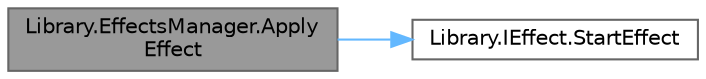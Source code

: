 digraph "Library.EffectsManager.ApplyEffect"
{
 // INTERACTIVE_SVG=YES
 // LATEX_PDF_SIZE
  bgcolor="transparent";
  edge [fontname=Helvetica,fontsize=10,labelfontname=Helvetica,labelfontsize=10];
  node [fontname=Helvetica,fontsize=10,shape=box,height=0.2,width=0.4];
  rankdir="LR";
  Node1 [id="Node000001",label="Library.EffectsManager.Apply\lEffect",height=0.2,width=0.4,color="gray40", fillcolor="grey60", style="filled", fontcolor="black",tooltip="Aplica un efecto específico a un Pokémon."];
  Node1 -> Node2 [id="edge1_Node000001_Node000002",color="steelblue1",style="solid",tooltip=" "];
  Node2 [id="Node000002",label="Library.IEffect.StartEffect",height=0.2,width=0.4,color="grey40", fillcolor="white", style="filled",URL="$interfaceLibrary_1_1IEffect.html#adaeb62144a700e69f5f08d859ccaca64",tooltip="Inicia el efecto sobre un Pokémon. Este método debe definir cómo el efecto afecta al Pokémon al momen..."];
}
